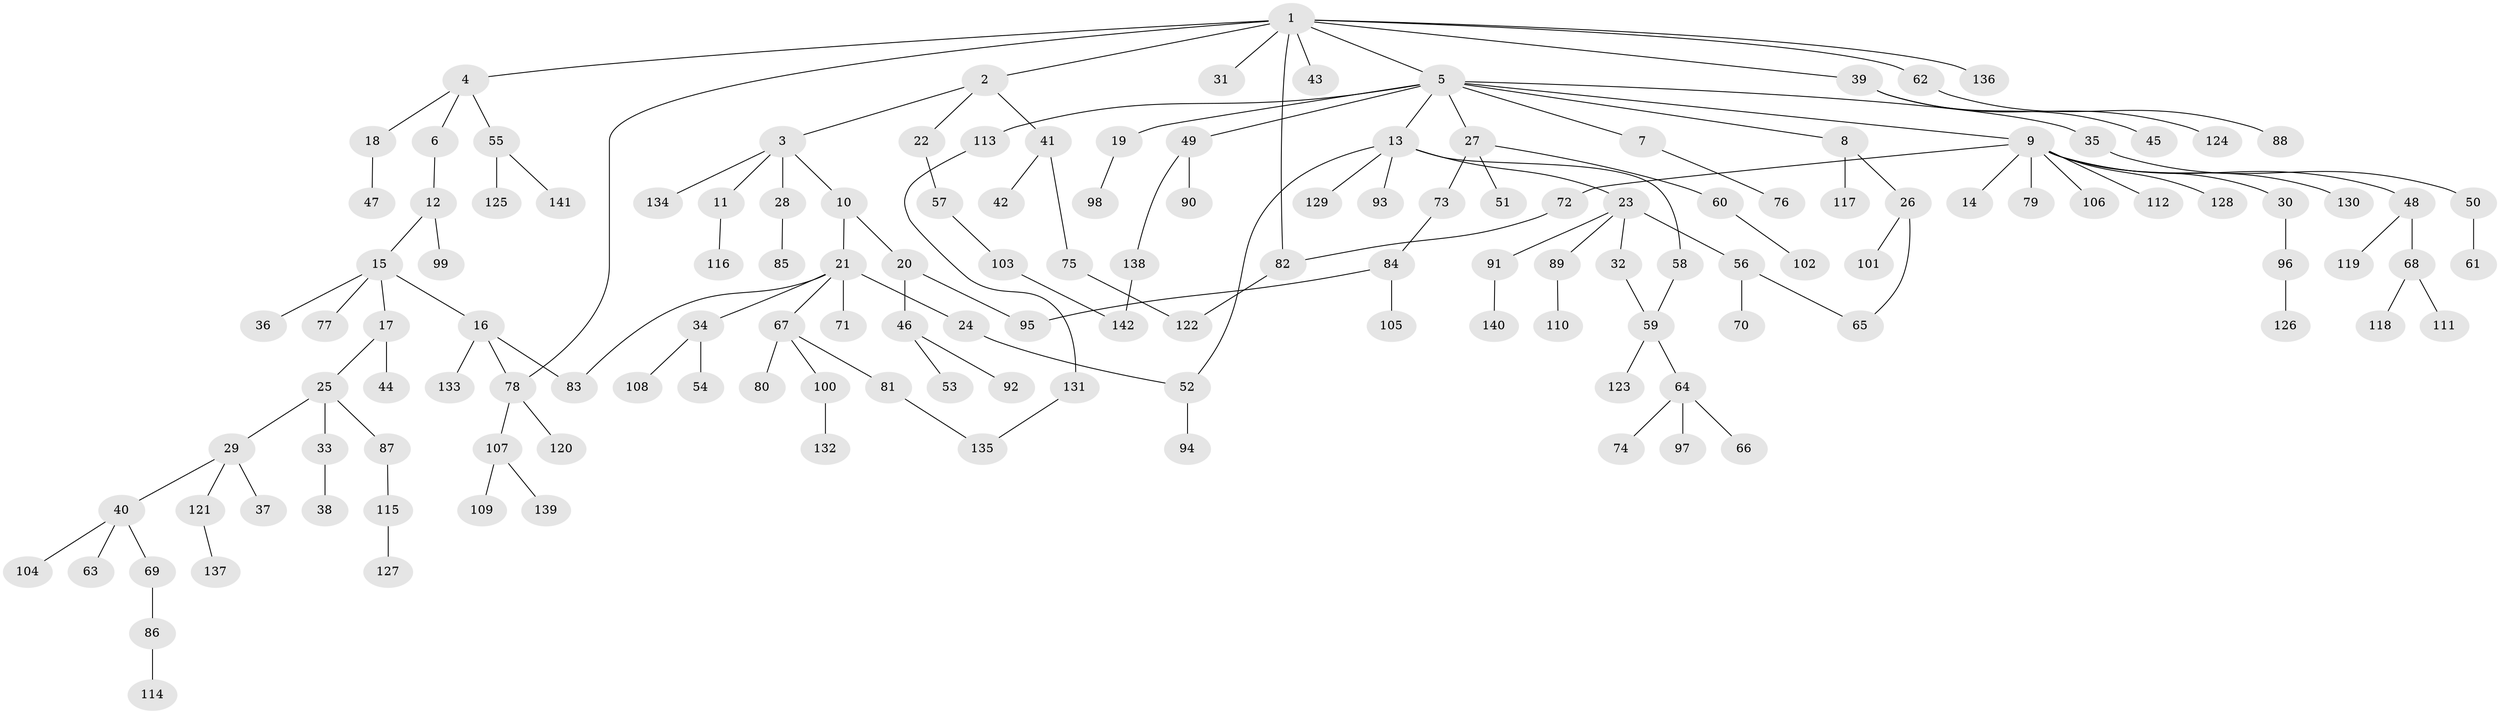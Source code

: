 // coarse degree distribution, {6: 0.03571428571428571, 1: 0.7678571428571429, 5: 0.017857142857142856, 23: 0.017857142857142856, 2: 0.125, 12: 0.017857142857142856, 9: 0.017857142857142856}
// Generated by graph-tools (version 1.1) at 2025/45/03/04/25 21:45:17]
// undirected, 142 vertices, 151 edges
graph export_dot {
graph [start="1"]
  node [color=gray90,style=filled];
  1;
  2;
  3;
  4;
  5;
  6;
  7;
  8;
  9;
  10;
  11;
  12;
  13;
  14;
  15;
  16;
  17;
  18;
  19;
  20;
  21;
  22;
  23;
  24;
  25;
  26;
  27;
  28;
  29;
  30;
  31;
  32;
  33;
  34;
  35;
  36;
  37;
  38;
  39;
  40;
  41;
  42;
  43;
  44;
  45;
  46;
  47;
  48;
  49;
  50;
  51;
  52;
  53;
  54;
  55;
  56;
  57;
  58;
  59;
  60;
  61;
  62;
  63;
  64;
  65;
  66;
  67;
  68;
  69;
  70;
  71;
  72;
  73;
  74;
  75;
  76;
  77;
  78;
  79;
  80;
  81;
  82;
  83;
  84;
  85;
  86;
  87;
  88;
  89;
  90;
  91;
  92;
  93;
  94;
  95;
  96;
  97;
  98;
  99;
  100;
  101;
  102;
  103;
  104;
  105;
  106;
  107;
  108;
  109;
  110;
  111;
  112;
  113;
  114;
  115;
  116;
  117;
  118;
  119;
  120;
  121;
  122;
  123;
  124;
  125;
  126;
  127;
  128;
  129;
  130;
  131;
  132;
  133;
  134;
  135;
  136;
  137;
  138;
  139;
  140;
  141;
  142;
  1 -- 2;
  1 -- 4;
  1 -- 5;
  1 -- 31;
  1 -- 39;
  1 -- 43;
  1 -- 62;
  1 -- 78;
  1 -- 136;
  1 -- 82;
  2 -- 3;
  2 -- 22;
  2 -- 41;
  3 -- 10;
  3 -- 11;
  3 -- 28;
  3 -- 134;
  4 -- 6;
  4 -- 18;
  4 -- 55;
  5 -- 7;
  5 -- 8;
  5 -- 9;
  5 -- 13;
  5 -- 19;
  5 -- 27;
  5 -- 35;
  5 -- 49;
  5 -- 113;
  6 -- 12;
  7 -- 76;
  8 -- 26;
  8 -- 117;
  9 -- 14;
  9 -- 30;
  9 -- 48;
  9 -- 72;
  9 -- 79;
  9 -- 106;
  9 -- 112;
  9 -- 128;
  9 -- 130;
  10 -- 20;
  10 -- 21;
  11 -- 116;
  12 -- 15;
  12 -- 99;
  13 -- 23;
  13 -- 52;
  13 -- 58;
  13 -- 93;
  13 -- 129;
  15 -- 16;
  15 -- 17;
  15 -- 36;
  15 -- 77;
  16 -- 133;
  16 -- 83;
  16 -- 78;
  17 -- 25;
  17 -- 44;
  18 -- 47;
  19 -- 98;
  20 -- 46;
  20 -- 95;
  21 -- 24;
  21 -- 34;
  21 -- 67;
  21 -- 71;
  21 -- 83;
  22 -- 57;
  23 -- 32;
  23 -- 56;
  23 -- 89;
  23 -- 91;
  24 -- 52;
  25 -- 29;
  25 -- 33;
  25 -- 87;
  26 -- 65;
  26 -- 101;
  27 -- 51;
  27 -- 60;
  27 -- 73;
  28 -- 85;
  29 -- 37;
  29 -- 40;
  29 -- 121;
  30 -- 96;
  32 -- 59;
  33 -- 38;
  34 -- 54;
  34 -- 108;
  35 -- 50;
  39 -- 45;
  39 -- 124;
  40 -- 63;
  40 -- 69;
  40 -- 104;
  41 -- 42;
  41 -- 75;
  46 -- 53;
  46 -- 92;
  48 -- 68;
  48 -- 119;
  49 -- 90;
  49 -- 138;
  50 -- 61;
  52 -- 94;
  55 -- 125;
  55 -- 141;
  56 -- 70;
  56 -- 65;
  57 -- 103;
  58 -- 59;
  59 -- 64;
  59 -- 123;
  60 -- 102;
  62 -- 88;
  64 -- 66;
  64 -- 74;
  64 -- 97;
  67 -- 80;
  67 -- 81;
  67 -- 100;
  68 -- 111;
  68 -- 118;
  69 -- 86;
  72 -- 82;
  73 -- 84;
  75 -- 122;
  78 -- 107;
  78 -- 120;
  81 -- 135;
  82 -- 122;
  84 -- 95;
  84 -- 105;
  86 -- 114;
  87 -- 115;
  89 -- 110;
  91 -- 140;
  96 -- 126;
  100 -- 132;
  103 -- 142;
  107 -- 109;
  107 -- 139;
  113 -- 131;
  115 -- 127;
  121 -- 137;
  131 -- 135;
  138 -- 142;
}
